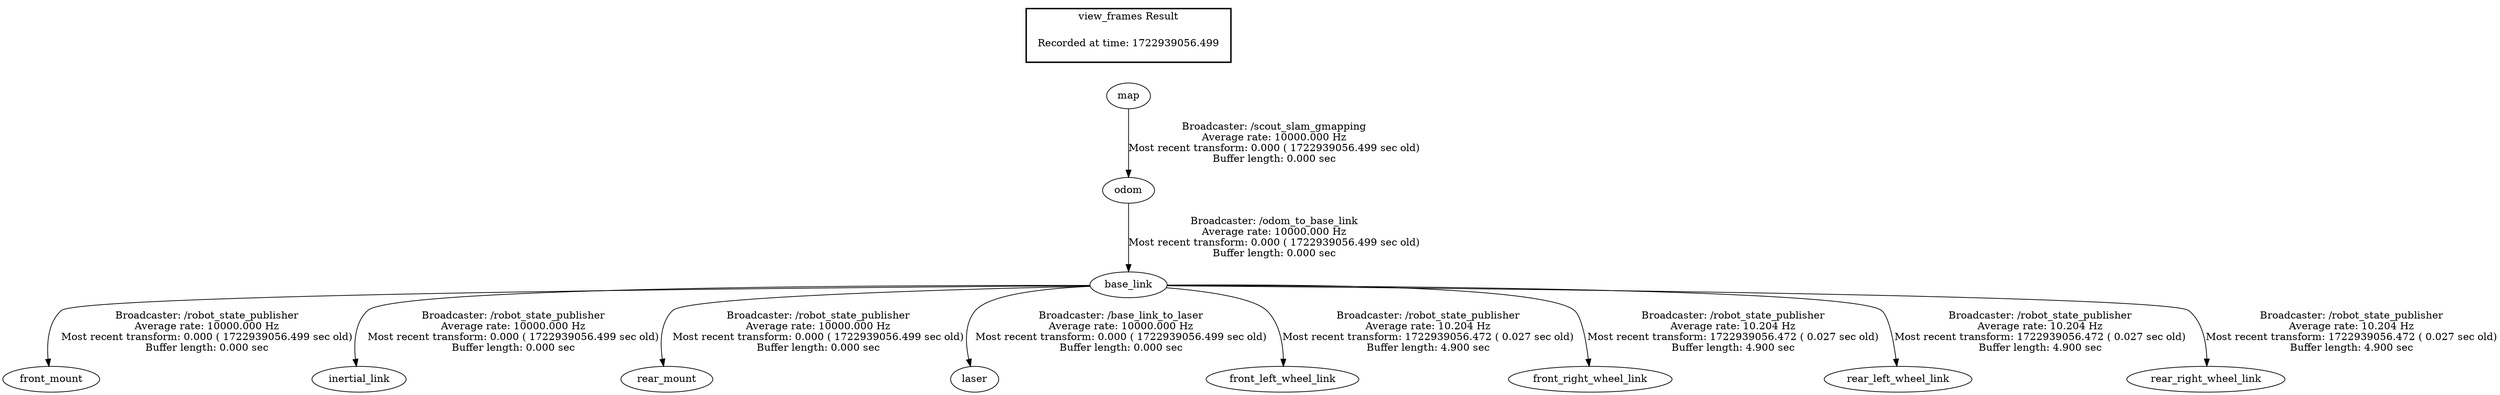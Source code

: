 digraph G {
"base_link" -> "front_mount"[label="Broadcaster: /robot_state_publisher\nAverage rate: 10000.000 Hz\nMost recent transform: 0.000 ( 1722939056.499 sec old)\nBuffer length: 0.000 sec\n"];
"odom" -> "base_link"[label="Broadcaster: /odom_to_base_link\nAverage rate: 10000.000 Hz\nMost recent transform: 0.000 ( 1722939056.499 sec old)\nBuffer length: 0.000 sec\n"];
"base_link" -> "inertial_link"[label="Broadcaster: /robot_state_publisher\nAverage rate: 10000.000 Hz\nMost recent transform: 0.000 ( 1722939056.499 sec old)\nBuffer length: 0.000 sec\n"];
"base_link" -> "rear_mount"[label="Broadcaster: /robot_state_publisher\nAverage rate: 10000.000 Hz\nMost recent transform: 0.000 ( 1722939056.499 sec old)\nBuffer length: 0.000 sec\n"];
"map" -> "odom"[label="Broadcaster: /scout_slam_gmapping\nAverage rate: 10000.000 Hz\nMost recent transform: 0.000 ( 1722939056.499 sec old)\nBuffer length: 0.000 sec\n"];
"base_link" -> "laser"[label="Broadcaster: /base_link_to_laser\nAverage rate: 10000.000 Hz\nMost recent transform: 0.000 ( 1722939056.499 sec old)\nBuffer length: 0.000 sec\n"];
"base_link" -> "front_left_wheel_link"[label="Broadcaster: /robot_state_publisher\nAverage rate: 10.204 Hz\nMost recent transform: 1722939056.472 ( 0.027 sec old)\nBuffer length: 4.900 sec\n"];
"base_link" -> "front_right_wheel_link"[label="Broadcaster: /robot_state_publisher\nAverage rate: 10.204 Hz\nMost recent transform: 1722939056.472 ( 0.027 sec old)\nBuffer length: 4.900 sec\n"];
"base_link" -> "rear_left_wheel_link"[label="Broadcaster: /robot_state_publisher\nAverage rate: 10.204 Hz\nMost recent transform: 1722939056.472 ( 0.027 sec old)\nBuffer length: 4.900 sec\n"];
"base_link" -> "rear_right_wheel_link"[label="Broadcaster: /robot_state_publisher\nAverage rate: 10.204 Hz\nMost recent transform: 1722939056.472 ( 0.027 sec old)\nBuffer length: 4.900 sec\n"];
edge [style=invis];
 subgraph cluster_legend { style=bold; color=black; label ="view_frames Result";
"Recorded at time: 1722939056.499"[ shape=plaintext ] ;
 }->"map";
}